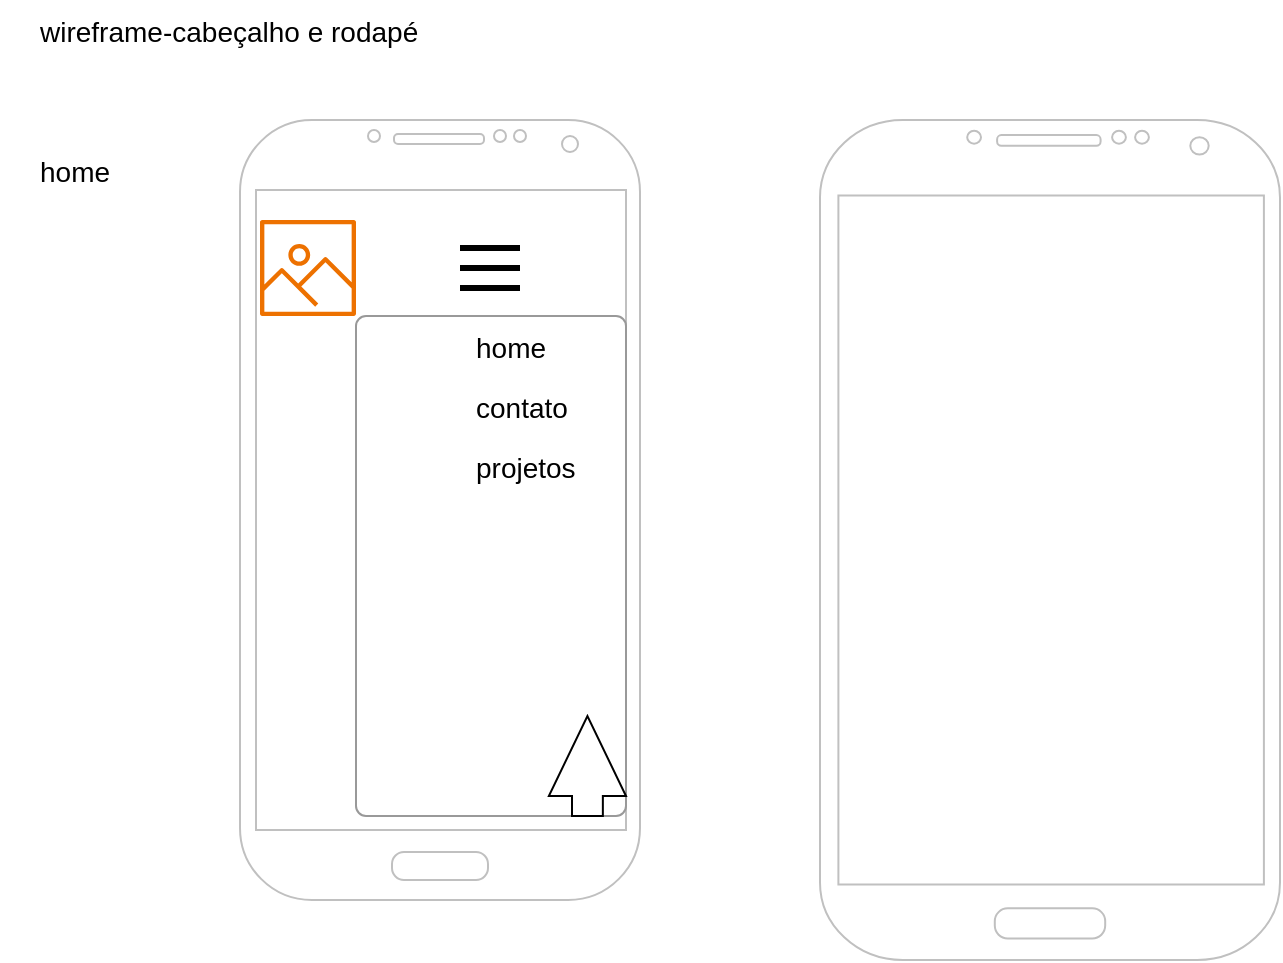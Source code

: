 <mxfile version="23.1.1" type="device">
  <diagram name="Página-1" id="ogLnQ_PFQEWqiNSYA2GA">
    <mxGraphModel dx="1114" dy="600" grid="1" gridSize="10" guides="1" tooltips="1" connect="1" arrows="1" fold="1" page="1" pageScale="1" pageWidth="827" pageHeight="1169" math="0" shadow="0">
      <root>
        <mxCell id="0" />
        <mxCell id="1" parent="0" />
        <mxCell id="sw5uzt_QpXR6pUsUAxUh-1" value="" style="verticalLabelPosition=bottom;verticalAlign=top;html=1;shadow=0;dashed=0;strokeWidth=1;shape=mxgraph.android.phone2;strokeColor=#c0c0c0;" vertex="1" parent="1">
          <mxGeometry x="230" y="70" width="200" height="390" as="geometry" />
        </mxCell>
        <mxCell id="sw5uzt_QpXR6pUsUAxUh-2" value="" style="sketch=0;outlineConnect=0;fontColor=#232F3E;gradientColor=none;fillColor=#ED7100;strokeColor=none;dashed=0;verticalLabelPosition=bottom;verticalAlign=top;align=center;html=1;fontSize=12;fontStyle=0;aspect=fixed;pointerEvents=1;shape=mxgraph.aws4.container_registry_image;" vertex="1" parent="1">
          <mxGeometry x="240" y="120" width="48" height="48" as="geometry" />
        </mxCell>
        <mxCell id="sw5uzt_QpXR6pUsUAxUh-3" value="" style="verticalLabelPosition=bottom;shadow=0;dashed=0;align=center;html=1;verticalAlign=top;shape=mxgraph.electrical.transmission.3_line_bus;strokeWidth=3;" vertex="1" parent="1">
          <mxGeometry x="340" y="134" width="30" height="20" as="geometry" />
        </mxCell>
        <mxCell id="sw5uzt_QpXR6pUsUAxUh-5" value="" style="verticalLabelPosition=bottom;verticalAlign=top;html=1;shadow=0;dashed=0;strokeWidth=1;shape=mxgraph.android.phone2;strokeColor=#c0c0c0;" vertex="1" parent="1">
          <mxGeometry x="520" y="70" width="230" height="420" as="geometry" />
        </mxCell>
        <mxCell id="sw5uzt_QpXR6pUsUAxUh-11" value="" style="shape=image;html=1;verticalAlign=top;verticalLabelPosition=bottom;labelBackgroundColor=#ffffff;imageAspect=0;aspect=fixed;image=https://cdn4.iconfinder.com/data/icons/picons-social/57/23-whatsapp-2-128.png" vertex="1" parent="1">
          <mxGeometry x="550" y="350" width="40" height="40" as="geometry" />
        </mxCell>
        <mxCell id="sw5uzt_QpXR6pUsUAxUh-12" value="" style="shape=image;html=1;verticalAlign=top;verticalLabelPosition=bottom;labelBackgroundColor=#ffffff;imageAspect=0;aspect=fixed;image=https://cdn1.iconfinder.com/data/icons/social-media-black/128/yumminky-social-media-36-128.png" vertex="1" parent="1">
          <mxGeometry x="615" y="350" width="40" height="40" as="geometry" />
        </mxCell>
        <mxCell id="sw5uzt_QpXR6pUsUAxUh-13" value="" style="shape=image;html=1;verticalAlign=top;verticalLabelPosition=bottom;labelBackgroundColor=#ffffff;imageAspect=0;aspect=fixed;image=https://cdn3.iconfinder.com/data/icons/social-media-black-white-2/512/BW_Facebook_glyph_svg-128.png" vertex="1" parent="1">
          <mxGeometry x="680" y="350" width="40" height="40" as="geometry" />
        </mxCell>
        <mxCell id="sw5uzt_QpXR6pUsUAxUh-50" value="" style="html=1;shadow=0;dashed=0;shape=mxgraph.bootstrap.rrect;rSize=5;fillColor=#ffffff;strokeColor=#999999;" vertex="1" parent="1">
          <mxGeometry x="288" y="168" width="135" height="250" as="geometry" />
        </mxCell>
        <mxCell id="sw5uzt_QpXR6pUsUAxUh-51" value="home" style="fillColor=none;strokeColor=none;align=left;spacing=20;fontSize=14;" vertex="1" parent="sw5uzt_QpXR6pUsUAxUh-50">
          <mxGeometry width="70" height="30" relative="1" as="geometry">
            <mxPoint x="40" as="offset" />
          </mxGeometry>
        </mxCell>
        <mxCell id="sw5uzt_QpXR6pUsUAxUh-52" value="contato" style="fillColor=none;strokeColor=none;align=left;spacing=20;fontSize=14;" vertex="1" parent="sw5uzt_QpXR6pUsUAxUh-50">
          <mxGeometry width="70" height="30" relative="1" as="geometry">
            <mxPoint x="40" y="30" as="offset" />
          </mxGeometry>
        </mxCell>
        <mxCell id="sw5uzt_QpXR6pUsUAxUh-53" value="projetos" style="fillColor=none;strokeColor=none;align=left;spacing=20;fontSize=14;" vertex="1" parent="sw5uzt_QpXR6pUsUAxUh-50">
          <mxGeometry width="70" height="30" relative="1" as="geometry">
            <mxPoint x="40" y="60" as="offset" />
          </mxGeometry>
        </mxCell>
        <mxCell id="sw5uzt_QpXR6pUsUAxUh-55" value="" style="html=1;shadow=0;dashed=0;align=center;verticalAlign=middle;shape=mxgraph.arrows2.arrow;dy=0.6;dx=40;direction=north;notch=0;" vertex="1" parent="sw5uzt_QpXR6pUsUAxUh-50">
          <mxGeometry x="96.429" y="200" width="38.571" height="50" as="geometry" />
        </mxCell>
        <mxCell id="sw5uzt_QpXR6pUsUAxUh-56" value="wireframe-cabeçalho e rodapé" style="fillColor=none;strokeColor=none;align=left;spacing=20;fontSize=14;" vertex="1" parent="1">
          <mxGeometry x="110" y="10" width="100" height="30" as="geometry" />
        </mxCell>
        <mxCell id="sw5uzt_QpXR6pUsUAxUh-57" value="home" style="fillColor=none;strokeColor=none;align=left;spacing=20;fontSize=14;" vertex="1" parent="1">
          <mxGeometry x="110" y="80" width="70" height="30" as="geometry" />
        </mxCell>
      </root>
    </mxGraphModel>
  </diagram>
</mxfile>
